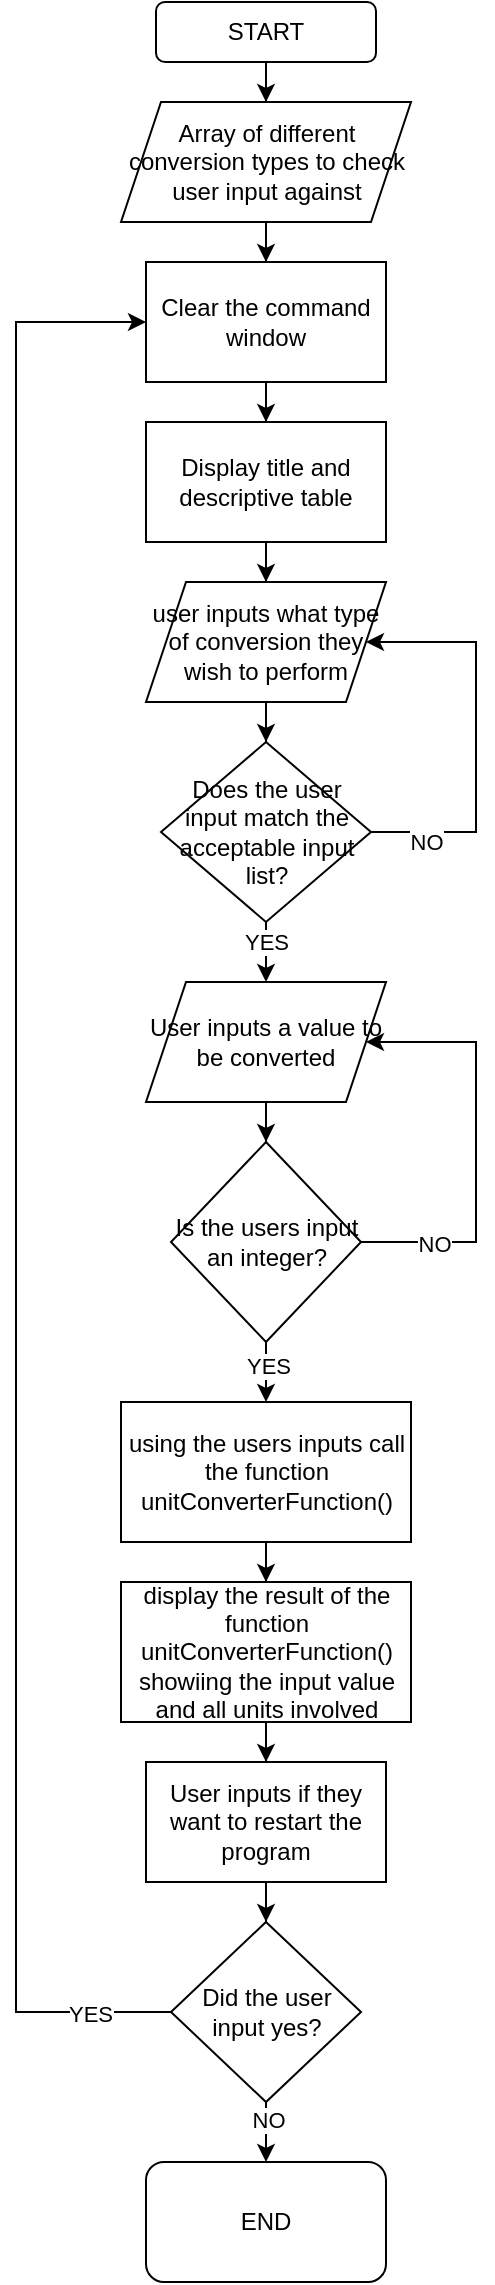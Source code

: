<mxfile version="26.2.8">
  <diagram name="Page-1" id="bIihvPYDNteVr-WI0ZkE">
    <mxGraphModel dx="1667" dy="783" grid="1" gridSize="10" guides="1" tooltips="1" connect="1" arrows="1" fold="1" page="1" pageScale="1" pageWidth="1200" pageHeight="1600" math="0" shadow="0">
      <root>
        <mxCell id="0" />
        <mxCell id="1" parent="0" />
        <mxCell id="NWDPOcR8qUlX_GnqZ6YF-26" value="" style="edgeStyle=orthogonalEdgeStyle;rounded=0;orthogonalLoop=1;jettySize=auto;html=1;" edge="1" parent="1" source="NWDPOcR8qUlX_GnqZ6YF-1" target="NWDPOcR8qUlX_GnqZ6YF-25">
          <mxGeometry relative="1" as="geometry" />
        </mxCell>
        <mxCell id="NWDPOcR8qUlX_GnqZ6YF-1" value="START" style="rounded=1;whiteSpace=wrap;html=1;" vertex="1" parent="1">
          <mxGeometry x="520" y="20" width="110" height="30" as="geometry" />
        </mxCell>
        <mxCell id="NWDPOcR8qUlX_GnqZ6YF-5" value="" style="edgeStyle=orthogonalEdgeStyle;rounded=0;orthogonalLoop=1;jettySize=auto;html=1;" edge="1" parent="1" source="NWDPOcR8qUlX_GnqZ6YF-2" target="NWDPOcR8qUlX_GnqZ6YF-4">
          <mxGeometry relative="1" as="geometry" />
        </mxCell>
        <mxCell id="NWDPOcR8qUlX_GnqZ6YF-2" value="user inputs what type of conversion they wish to perform" style="shape=parallelogram;perimeter=parallelogramPerimeter;whiteSpace=wrap;html=1;fixedSize=1;" vertex="1" parent="1">
          <mxGeometry x="515" y="310" width="120" height="60" as="geometry" />
        </mxCell>
        <mxCell id="NWDPOcR8qUlX_GnqZ6YF-10" style="edgeStyle=orthogonalEdgeStyle;rounded=0;orthogonalLoop=1;jettySize=auto;html=1;entryX=1;entryY=0.5;entryDx=0;entryDy=0;" edge="1" parent="1" source="NWDPOcR8qUlX_GnqZ6YF-4" target="NWDPOcR8qUlX_GnqZ6YF-2">
          <mxGeometry relative="1" as="geometry">
            <Array as="points">
              <mxPoint x="680" y="435" />
              <mxPoint x="680" y="340" />
            </Array>
          </mxGeometry>
        </mxCell>
        <mxCell id="NWDPOcR8qUlX_GnqZ6YF-11" value="NO" style="edgeLabel;html=1;align=center;verticalAlign=middle;resizable=0;points=[];" vertex="1" connectable="0" parent="NWDPOcR8qUlX_GnqZ6YF-10">
          <mxGeometry x="-0.738" y="-5" relative="1" as="geometry">
            <mxPoint x="1" as="offset" />
          </mxGeometry>
        </mxCell>
        <mxCell id="NWDPOcR8qUlX_GnqZ6YF-13" value="" style="edgeStyle=orthogonalEdgeStyle;rounded=0;orthogonalLoop=1;jettySize=auto;html=1;" edge="1" parent="1" source="NWDPOcR8qUlX_GnqZ6YF-4" target="NWDPOcR8qUlX_GnqZ6YF-12">
          <mxGeometry relative="1" as="geometry" />
        </mxCell>
        <mxCell id="NWDPOcR8qUlX_GnqZ6YF-14" value="YES" style="edgeLabel;html=1;align=center;verticalAlign=middle;resizable=0;points=[];" vertex="1" connectable="0" parent="NWDPOcR8qUlX_GnqZ6YF-13">
          <mxGeometry x="0.2" relative="1" as="geometry">
            <mxPoint as="offset" />
          </mxGeometry>
        </mxCell>
        <mxCell id="NWDPOcR8qUlX_GnqZ6YF-4" value="Does the user input match the acceptable input list?" style="rhombus;whiteSpace=wrap;html=1;" vertex="1" parent="1">
          <mxGeometry x="522.5" y="390" width="105" height="90" as="geometry" />
        </mxCell>
        <mxCell id="NWDPOcR8qUlX_GnqZ6YF-9" style="edgeStyle=orthogonalEdgeStyle;rounded=0;orthogonalLoop=1;jettySize=auto;html=1;" edge="1" parent="1" source="NWDPOcR8qUlX_GnqZ6YF-6" target="NWDPOcR8qUlX_GnqZ6YF-2">
          <mxGeometry relative="1" as="geometry" />
        </mxCell>
        <mxCell id="NWDPOcR8qUlX_GnqZ6YF-6" value="Display title and descriptive table" style="rounded=0;whiteSpace=wrap;html=1;" vertex="1" parent="1">
          <mxGeometry x="515" y="230" width="120" height="60" as="geometry" />
        </mxCell>
        <mxCell id="NWDPOcR8qUlX_GnqZ6YF-16" value="" style="edgeStyle=orthogonalEdgeStyle;rounded=0;orthogonalLoop=1;jettySize=auto;html=1;" edge="1" parent="1" source="NWDPOcR8qUlX_GnqZ6YF-12" target="NWDPOcR8qUlX_GnqZ6YF-15">
          <mxGeometry relative="1" as="geometry" />
        </mxCell>
        <mxCell id="NWDPOcR8qUlX_GnqZ6YF-12" value="User inputs a value to be converted" style="shape=parallelogram;perimeter=parallelogramPerimeter;whiteSpace=wrap;html=1;fixedSize=1;" vertex="1" parent="1">
          <mxGeometry x="515" y="510" width="120" height="60" as="geometry" />
        </mxCell>
        <mxCell id="NWDPOcR8qUlX_GnqZ6YF-17" style="edgeStyle=orthogonalEdgeStyle;rounded=0;orthogonalLoop=1;jettySize=auto;html=1;entryX=1;entryY=0.5;entryDx=0;entryDy=0;" edge="1" parent="1" source="NWDPOcR8qUlX_GnqZ6YF-15" target="NWDPOcR8qUlX_GnqZ6YF-12">
          <mxGeometry relative="1" as="geometry">
            <Array as="points">
              <mxPoint x="680" y="640" />
              <mxPoint x="680" y="540" />
            </Array>
          </mxGeometry>
        </mxCell>
        <mxCell id="NWDPOcR8qUlX_GnqZ6YF-18" value="NO" style="edgeLabel;html=1;align=center;verticalAlign=middle;resizable=0;points=[];" vertex="1" connectable="0" parent="NWDPOcR8qUlX_GnqZ6YF-17">
          <mxGeometry x="-0.666" y="-1" relative="1" as="geometry">
            <mxPoint x="1" as="offset" />
          </mxGeometry>
        </mxCell>
        <mxCell id="NWDPOcR8qUlX_GnqZ6YF-20" value="" style="edgeStyle=orthogonalEdgeStyle;rounded=0;orthogonalLoop=1;jettySize=auto;html=1;" edge="1" parent="1" source="NWDPOcR8qUlX_GnqZ6YF-15" target="NWDPOcR8qUlX_GnqZ6YF-19">
          <mxGeometry relative="1" as="geometry" />
        </mxCell>
        <mxCell id="NWDPOcR8qUlX_GnqZ6YF-22" value="YES" style="edgeLabel;html=1;align=center;verticalAlign=middle;resizable=0;points=[];" vertex="1" connectable="0" parent="NWDPOcR8qUlX_GnqZ6YF-20">
          <mxGeometry x="0.28" y="1" relative="1" as="geometry">
            <mxPoint as="offset" />
          </mxGeometry>
        </mxCell>
        <mxCell id="NWDPOcR8qUlX_GnqZ6YF-15" value="Is the users input an integer?" style="rhombus;whiteSpace=wrap;html=1;" vertex="1" parent="1">
          <mxGeometry x="527.5" y="590" width="95" height="100" as="geometry" />
        </mxCell>
        <mxCell id="NWDPOcR8qUlX_GnqZ6YF-24" value="" style="edgeStyle=orthogonalEdgeStyle;rounded=0;orthogonalLoop=1;jettySize=auto;html=1;" edge="1" parent="1" source="NWDPOcR8qUlX_GnqZ6YF-19" target="NWDPOcR8qUlX_GnqZ6YF-23">
          <mxGeometry relative="1" as="geometry" />
        </mxCell>
        <mxCell id="NWDPOcR8qUlX_GnqZ6YF-19" value="using the users inputs call the function unitConverterFunction()" style="whiteSpace=wrap;html=1;" vertex="1" parent="1">
          <mxGeometry x="502.5" y="720" width="145" height="70" as="geometry" />
        </mxCell>
        <mxCell id="NWDPOcR8qUlX_GnqZ6YF-28" value="" style="edgeStyle=orthogonalEdgeStyle;rounded=0;orthogonalLoop=1;jettySize=auto;html=1;" edge="1" parent="1" source="NWDPOcR8qUlX_GnqZ6YF-23" target="NWDPOcR8qUlX_GnqZ6YF-27">
          <mxGeometry relative="1" as="geometry" />
        </mxCell>
        <mxCell id="NWDPOcR8qUlX_GnqZ6YF-23" value="display the result of the function unitConverterFunction() showiing the input value and all units involved" style="whiteSpace=wrap;html=1;" vertex="1" parent="1">
          <mxGeometry x="502.5" y="810" width="145" height="70" as="geometry" />
        </mxCell>
        <mxCell id="NWDPOcR8qUlX_GnqZ6YF-33" value="" style="edgeStyle=orthogonalEdgeStyle;rounded=0;orthogonalLoop=1;jettySize=auto;html=1;" edge="1" parent="1" source="NWDPOcR8qUlX_GnqZ6YF-25" target="NWDPOcR8qUlX_GnqZ6YF-32">
          <mxGeometry relative="1" as="geometry" />
        </mxCell>
        <mxCell id="NWDPOcR8qUlX_GnqZ6YF-25" value="Array of different conversion types to check user input against" style="shape=parallelogram;perimeter=parallelogramPerimeter;whiteSpace=wrap;html=1;fixedSize=1;" vertex="1" parent="1">
          <mxGeometry x="502.5" y="70" width="145" height="60" as="geometry" />
        </mxCell>
        <mxCell id="NWDPOcR8qUlX_GnqZ6YF-30" value="" style="edgeStyle=orthogonalEdgeStyle;rounded=0;orthogonalLoop=1;jettySize=auto;html=1;" edge="1" parent="1" source="NWDPOcR8qUlX_GnqZ6YF-27" target="NWDPOcR8qUlX_GnqZ6YF-29">
          <mxGeometry relative="1" as="geometry" />
        </mxCell>
        <mxCell id="NWDPOcR8qUlX_GnqZ6YF-27" value="User inputs if they want to restart the program" style="whiteSpace=wrap;html=1;" vertex="1" parent="1">
          <mxGeometry x="515" y="900" width="120" height="60" as="geometry" />
        </mxCell>
        <mxCell id="NWDPOcR8qUlX_GnqZ6YF-36" style="edgeStyle=orthogonalEdgeStyle;rounded=0;orthogonalLoop=1;jettySize=auto;html=1;entryX=0;entryY=0.5;entryDx=0;entryDy=0;" edge="1" parent="1" source="NWDPOcR8qUlX_GnqZ6YF-29" target="NWDPOcR8qUlX_GnqZ6YF-32">
          <mxGeometry relative="1" as="geometry">
            <Array as="points">
              <mxPoint x="450" y="1025" />
              <mxPoint x="450" y="180" />
            </Array>
          </mxGeometry>
        </mxCell>
        <mxCell id="NWDPOcR8qUlX_GnqZ6YF-37" value="YES" style="edgeLabel;html=1;align=center;verticalAlign=middle;resizable=0;points=[];" vertex="1" connectable="0" parent="NWDPOcR8qUlX_GnqZ6YF-36">
          <mxGeometry x="-0.918" y="1" relative="1" as="geometry">
            <mxPoint as="offset" />
          </mxGeometry>
        </mxCell>
        <mxCell id="NWDPOcR8qUlX_GnqZ6YF-43" value="" style="edgeStyle=orthogonalEdgeStyle;rounded=0;orthogonalLoop=1;jettySize=auto;html=1;" edge="1" parent="1" source="NWDPOcR8qUlX_GnqZ6YF-29" target="NWDPOcR8qUlX_GnqZ6YF-38">
          <mxGeometry relative="1" as="geometry" />
        </mxCell>
        <mxCell id="NWDPOcR8qUlX_GnqZ6YF-44" value="NO" style="edgeLabel;html=1;align=center;verticalAlign=middle;resizable=0;points=[];" vertex="1" connectable="0" parent="NWDPOcR8qUlX_GnqZ6YF-43">
          <mxGeometry x="-0.64" y="1" relative="1" as="geometry">
            <mxPoint as="offset" />
          </mxGeometry>
        </mxCell>
        <mxCell id="NWDPOcR8qUlX_GnqZ6YF-29" value="Did the user input yes?" style="rhombus;whiteSpace=wrap;html=1;" vertex="1" parent="1">
          <mxGeometry x="527.5" y="980" width="95" height="90" as="geometry" />
        </mxCell>
        <mxCell id="NWDPOcR8qUlX_GnqZ6YF-35" value="" style="edgeStyle=orthogonalEdgeStyle;rounded=0;orthogonalLoop=1;jettySize=auto;html=1;" edge="1" parent="1" source="NWDPOcR8qUlX_GnqZ6YF-32" target="NWDPOcR8qUlX_GnqZ6YF-6">
          <mxGeometry relative="1" as="geometry" />
        </mxCell>
        <mxCell id="NWDPOcR8qUlX_GnqZ6YF-32" value="Clear the command window" style="whiteSpace=wrap;html=1;" vertex="1" parent="1">
          <mxGeometry x="515" y="150" width="120" height="60" as="geometry" />
        </mxCell>
        <mxCell id="NWDPOcR8qUlX_GnqZ6YF-38" value="END" style="rounded=1;whiteSpace=wrap;html=1;" vertex="1" parent="1">
          <mxGeometry x="515" y="1100" width="120" height="60" as="geometry" />
        </mxCell>
      </root>
    </mxGraphModel>
  </diagram>
</mxfile>
